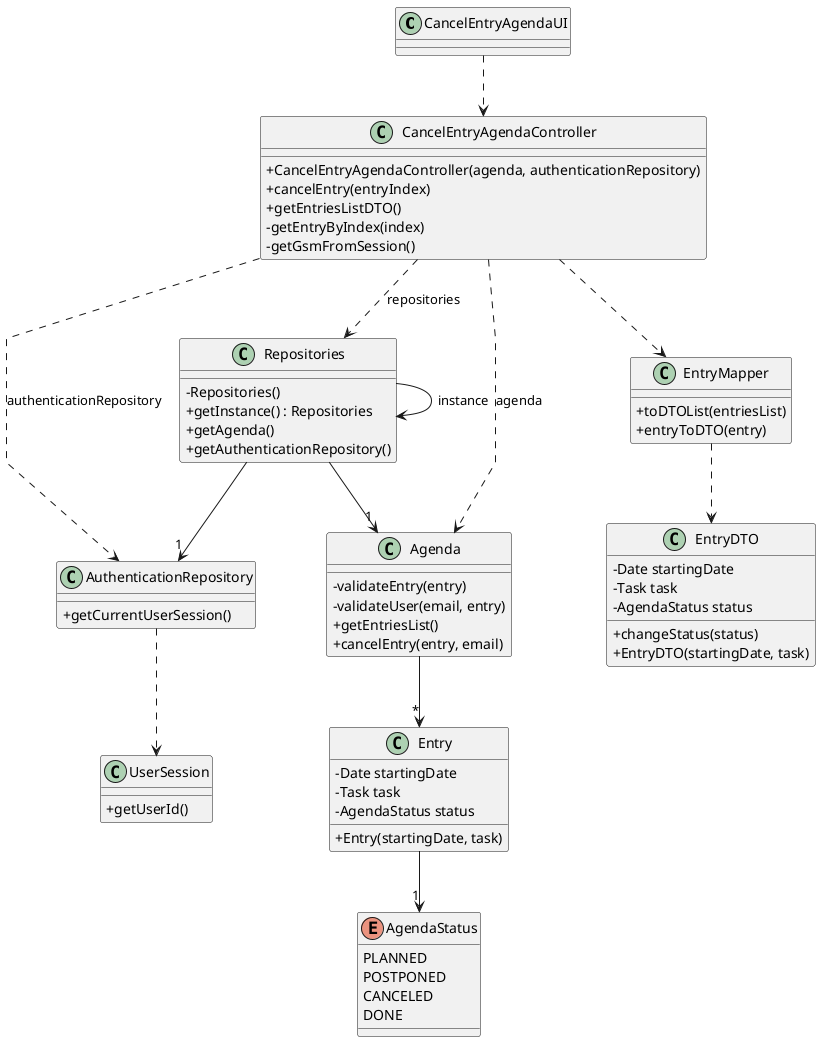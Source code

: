 @startuml
skinparam packageStyle rectangle
skinparam shadowing false
skinparam linetype polyline


skinparam classAttributeIconSize 0

class CancelEntryAgendaUI{}

class CancelEntryAgendaController{
    +CancelEntryAgendaController(agenda, authenticationRepository)
    +cancelEntry(entryIndex)
    +getEntriesListDTO()
    -getEntryByIndex(index)
    -getGsmFromSession()

}

class Repositories{
    -Repositories()
    +getInstance() : Repositories
    +getAgenda()
    +getAuthenticationRepository()
}

class AuthenticationRepository {
    +getCurrentUserSession()
}

class UserSession {
    +getUserId()
}

class EntryMapper {
    +toDTOList(entriesList)
    +entryToDTO(entry)
}

class EntryDTO {
    -Date startingDate
    -Task task
    -AgendaStatus status
    +changeStatus(status)
    +EntryDTO(startingDate, task)
}

class Agenda{
    -validateEntry(entry)
    -validateUser(email, entry)
    +getEntriesList()
    +cancelEntry(entry, email)
}

class Entry{
    -Date startingDate
    -Task task
    -AgendaStatus status
    +Entry(startingDate, task)
}

enum AgendaStatus {
    PLANNED
    POSTPONED
    CANCELED
    DONE
}

CancelEntryAgendaUI ..> CancelEntryAgendaController
CancelEntryAgendaController ..> Repositories : repositories
CancelEntryAgendaController ..> AuthenticationRepository : authenticationRepository
CancelEntryAgendaController ..> Agenda: agenda
Repositories --> Repositories: instance
Repositories --> "1" Agenda
Repositories --> "1" AuthenticationRepository
AuthenticationRepository ..> UserSession
CancelEntryAgendaController ..> EntryMapper
EntryMapper ..> EntryDTO
Agenda --> "*" Entry
Entry --> "1" AgendaStatus


@enduml
